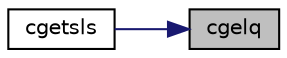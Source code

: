 digraph "cgelq"
{
 // LATEX_PDF_SIZE
  edge [fontname="Helvetica",fontsize="10",labelfontname="Helvetica",labelfontsize="10"];
  node [fontname="Helvetica",fontsize="10",shape=record];
  rankdir="RL";
  Node1 [label="cgelq",height=0.2,width=0.4,color="black", fillcolor="grey75", style="filled", fontcolor="black",tooltip="CGELQ"];
  Node1 -> Node2 [dir="back",color="midnightblue",fontsize="10",style="solid",fontname="Helvetica"];
  Node2 [label="cgetsls",height=0.2,width=0.4,color="black", fillcolor="white", style="filled",URL="$cgetsls_8f.html#ac9e56f857b4f3dbd7ab4216472fc114c",tooltip="CGETSLS"];
}
